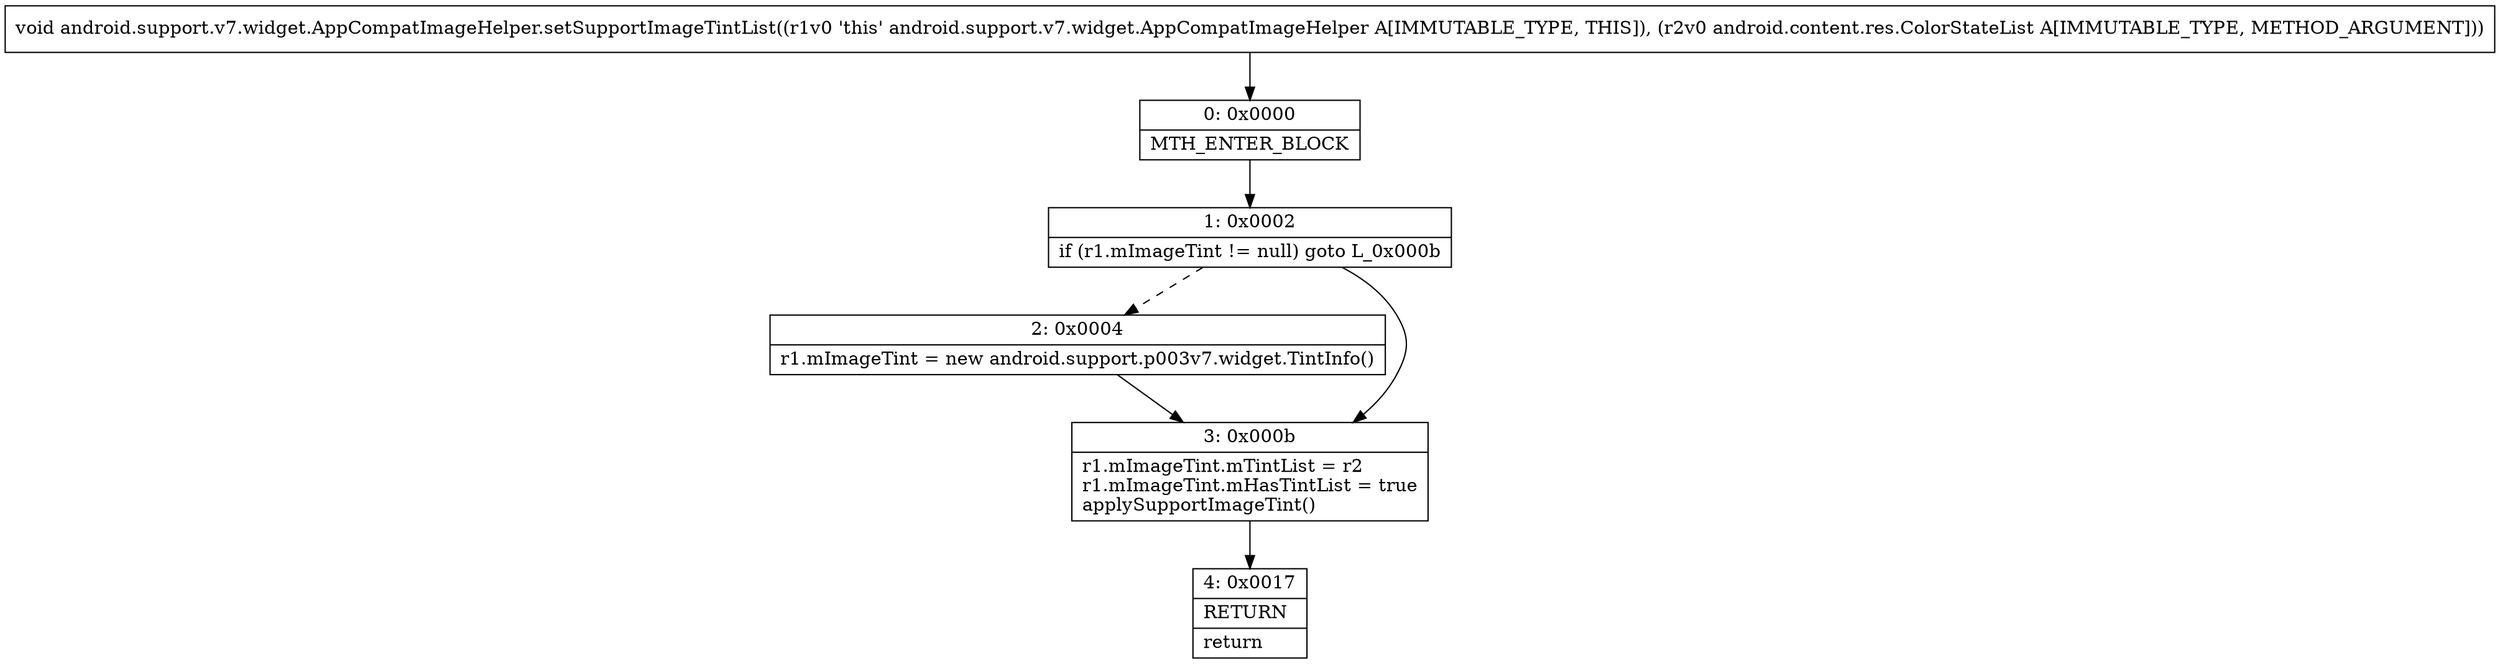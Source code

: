 digraph "CFG forandroid.support.v7.widget.AppCompatImageHelper.setSupportImageTintList(Landroid\/content\/res\/ColorStateList;)V" {
Node_0 [shape=record,label="{0\:\ 0x0000|MTH_ENTER_BLOCK\l}"];
Node_1 [shape=record,label="{1\:\ 0x0002|if (r1.mImageTint != null) goto L_0x000b\l}"];
Node_2 [shape=record,label="{2\:\ 0x0004|r1.mImageTint = new android.support.p003v7.widget.TintInfo()\l}"];
Node_3 [shape=record,label="{3\:\ 0x000b|r1.mImageTint.mTintList = r2\lr1.mImageTint.mHasTintList = true\lapplySupportImageTint()\l}"];
Node_4 [shape=record,label="{4\:\ 0x0017|RETURN\l|return\l}"];
MethodNode[shape=record,label="{void android.support.v7.widget.AppCompatImageHelper.setSupportImageTintList((r1v0 'this' android.support.v7.widget.AppCompatImageHelper A[IMMUTABLE_TYPE, THIS]), (r2v0 android.content.res.ColorStateList A[IMMUTABLE_TYPE, METHOD_ARGUMENT])) }"];
MethodNode -> Node_0;
Node_0 -> Node_1;
Node_1 -> Node_2[style=dashed];
Node_1 -> Node_3;
Node_2 -> Node_3;
Node_3 -> Node_4;
}

